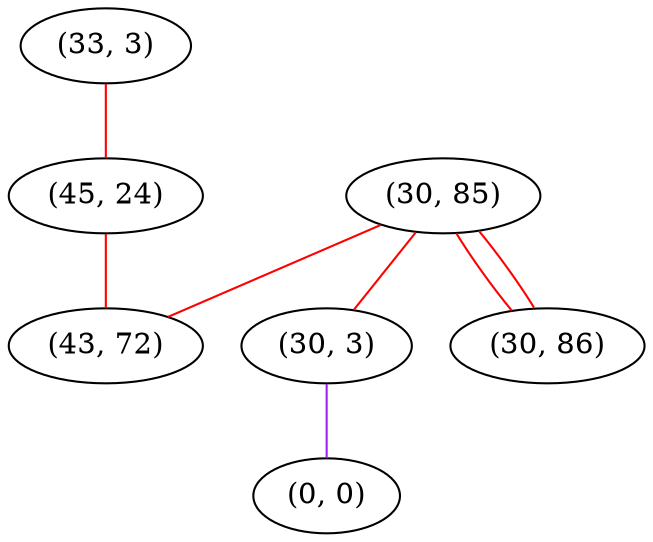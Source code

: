 graph "" {
"(33, 3)";
"(30, 85)";
"(45, 24)";
"(30, 3)";
"(30, 86)";
"(43, 72)";
"(0, 0)";
"(33, 3)" -- "(45, 24)"  [color=red, key=0, weight=1];
"(30, 85)" -- "(30, 3)"  [color=red, key=0, weight=1];
"(30, 85)" -- "(43, 72)"  [color=red, key=0, weight=1];
"(30, 85)" -- "(30, 86)"  [color=red, key=0, weight=1];
"(30, 85)" -- "(30, 86)"  [color=red, key=1, weight=1];
"(45, 24)" -- "(43, 72)"  [color=red, key=0, weight=1];
"(30, 3)" -- "(0, 0)"  [color=purple, key=0, weight=4];
}
